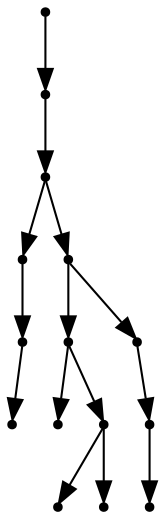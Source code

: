 digraph {
  14 [shape=point];
  13 [shape=point];
  12 [shape=point];
  2 [shape=point];
  1 [shape=point];
  0 [shape=point];
  11 [shape=point];
  7 [shape=point];
  3 [shape=point];
  6 [shape=point];
  4 [shape=point];
  5 [shape=point];
  10 [shape=point];
  9 [shape=point];
  8 [shape=point];
14 -> 13;
13 -> 12;
12 -> 2;
2 -> 1;
1 -> 0;
12 -> 11;
11 -> 7;
7 -> 3;
7 -> 6;
6 -> 4;
6 -> 5;
11 -> 10;
10 -> 9;
9 -> 8;
}
